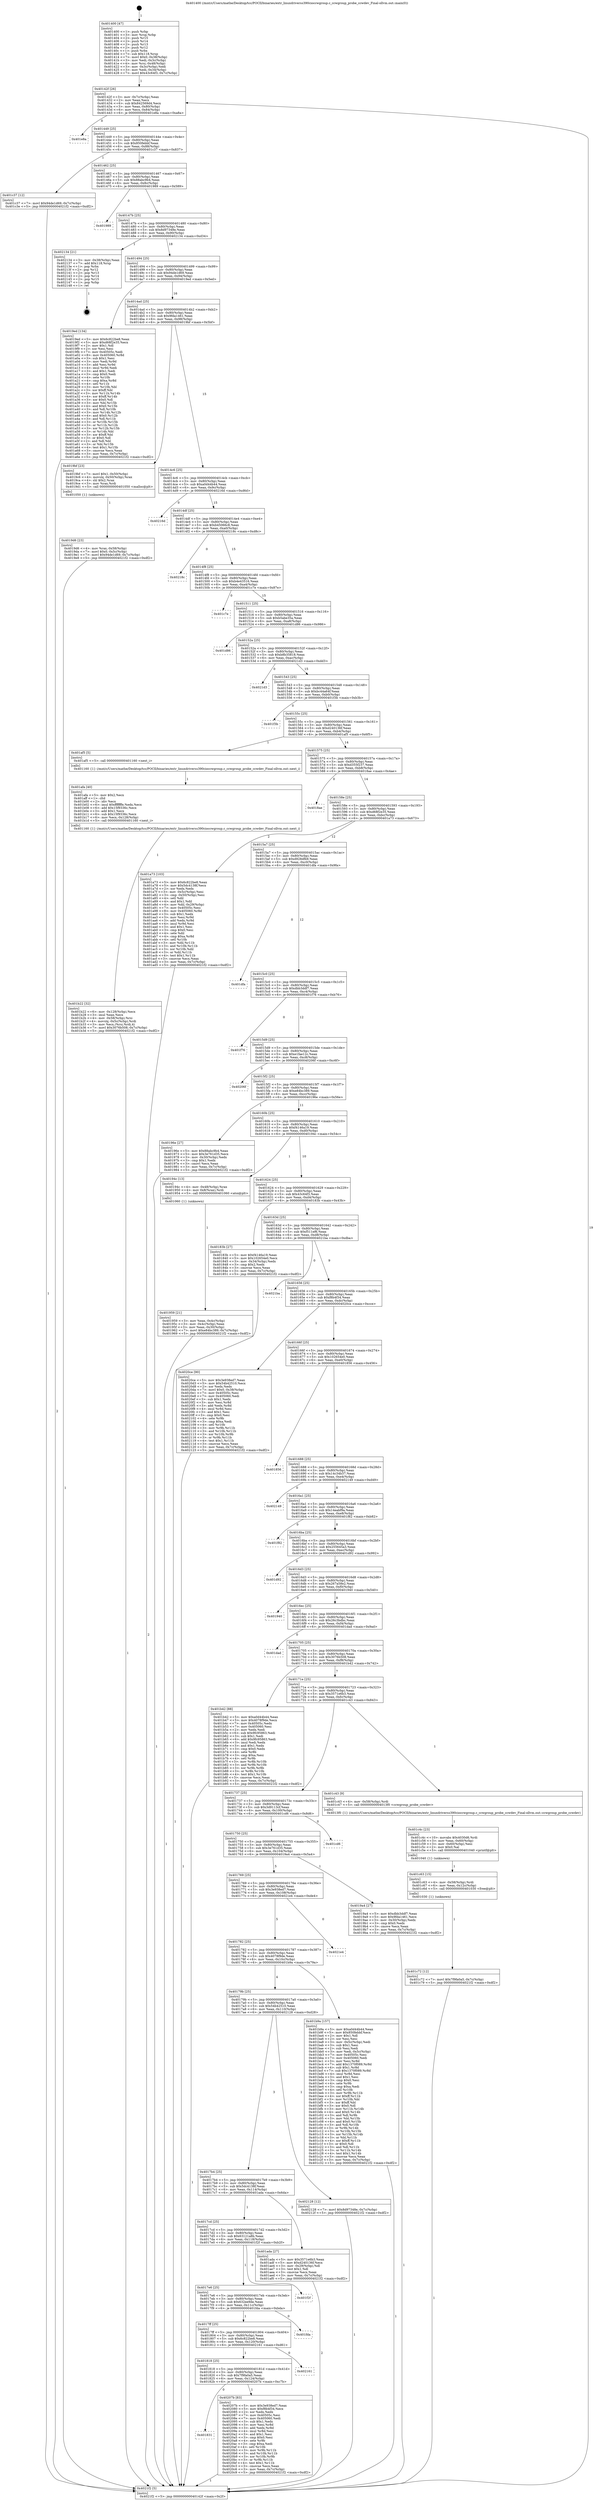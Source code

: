 digraph "0x401400" {
  label = "0x401400 (/mnt/c/Users/mathe/Desktop/tcc/POCII/binaries/extr_linuxdriverss390cioccwgroup.c_ccwgroup_probe_ccwdev_Final-ollvm.out::main(0))"
  labelloc = "t"
  node[shape=record]

  Entry [label="",width=0.3,height=0.3,shape=circle,fillcolor=black,style=filled]
  "0x40142f" [label="{
     0x40142f [26]\l
     | [instrs]\l
     &nbsp;&nbsp;0x40142f \<+3\>: mov -0x7c(%rbp),%eax\l
     &nbsp;&nbsp;0x401432 \<+2\>: mov %eax,%ecx\l
     &nbsp;&nbsp;0x401434 \<+6\>: sub $0x842569d4,%ecx\l
     &nbsp;&nbsp;0x40143a \<+3\>: mov %eax,-0x80(%rbp)\l
     &nbsp;&nbsp;0x40143d \<+6\>: mov %ecx,-0x84(%rbp)\l
     &nbsp;&nbsp;0x401443 \<+6\>: je 0000000000401e8a \<main+0xa8a\>\l
  }"]
  "0x401e8a" [label="{
     0x401e8a\l
  }", style=dashed]
  "0x401449" [label="{
     0x401449 [25]\l
     | [instrs]\l
     &nbsp;&nbsp;0x401449 \<+5\>: jmp 000000000040144e \<main+0x4e\>\l
     &nbsp;&nbsp;0x40144e \<+3\>: mov -0x80(%rbp),%eax\l
     &nbsp;&nbsp;0x401451 \<+5\>: sub $0x850febbf,%eax\l
     &nbsp;&nbsp;0x401456 \<+6\>: mov %eax,-0x88(%rbp)\l
     &nbsp;&nbsp;0x40145c \<+6\>: je 0000000000401c37 \<main+0x837\>\l
  }"]
  Exit [label="",width=0.3,height=0.3,shape=circle,fillcolor=black,style=filled,peripheries=2]
  "0x401c37" [label="{
     0x401c37 [12]\l
     | [instrs]\l
     &nbsp;&nbsp;0x401c37 \<+7\>: movl $0x94de1d69,-0x7c(%rbp)\l
     &nbsp;&nbsp;0x401c3e \<+5\>: jmp 00000000004021f2 \<main+0xdf2\>\l
  }"]
  "0x401462" [label="{
     0x401462 [25]\l
     | [instrs]\l
     &nbsp;&nbsp;0x401462 \<+5\>: jmp 0000000000401467 \<main+0x67\>\l
     &nbsp;&nbsp;0x401467 \<+3\>: mov -0x80(%rbp),%eax\l
     &nbsp;&nbsp;0x40146a \<+5\>: sub $0x88abc9b4,%eax\l
     &nbsp;&nbsp;0x40146f \<+6\>: mov %eax,-0x8c(%rbp)\l
     &nbsp;&nbsp;0x401475 \<+6\>: je 0000000000401989 \<main+0x589\>\l
  }"]
  "0x401831" [label="{
     0x401831\l
  }", style=dashed]
  "0x401989" [label="{
     0x401989\l
  }", style=dashed]
  "0x40147b" [label="{
     0x40147b [25]\l
     | [instrs]\l
     &nbsp;&nbsp;0x40147b \<+5\>: jmp 0000000000401480 \<main+0x80\>\l
     &nbsp;&nbsp;0x401480 \<+3\>: mov -0x80(%rbp),%eax\l
     &nbsp;&nbsp;0x401483 \<+5\>: sub $0x8d97348e,%eax\l
     &nbsp;&nbsp;0x401488 \<+6\>: mov %eax,-0x90(%rbp)\l
     &nbsp;&nbsp;0x40148e \<+6\>: je 0000000000402134 \<main+0xd34\>\l
  }"]
  "0x40207b" [label="{
     0x40207b [83]\l
     | [instrs]\l
     &nbsp;&nbsp;0x40207b \<+5\>: mov $0x3e938ed7,%eax\l
     &nbsp;&nbsp;0x402080 \<+5\>: mov $0xf8b4f34,%ecx\l
     &nbsp;&nbsp;0x402085 \<+2\>: xor %edx,%edx\l
     &nbsp;&nbsp;0x402087 \<+7\>: mov 0x40505c,%esi\l
     &nbsp;&nbsp;0x40208e \<+7\>: mov 0x405060,%edi\l
     &nbsp;&nbsp;0x402095 \<+3\>: sub $0x1,%edx\l
     &nbsp;&nbsp;0x402098 \<+3\>: mov %esi,%r8d\l
     &nbsp;&nbsp;0x40209b \<+3\>: add %edx,%r8d\l
     &nbsp;&nbsp;0x40209e \<+4\>: imul %r8d,%esi\l
     &nbsp;&nbsp;0x4020a2 \<+3\>: and $0x1,%esi\l
     &nbsp;&nbsp;0x4020a5 \<+3\>: cmp $0x0,%esi\l
     &nbsp;&nbsp;0x4020a8 \<+4\>: sete %r9b\l
     &nbsp;&nbsp;0x4020ac \<+3\>: cmp $0xa,%edi\l
     &nbsp;&nbsp;0x4020af \<+4\>: setl %r10b\l
     &nbsp;&nbsp;0x4020b3 \<+3\>: mov %r9b,%r11b\l
     &nbsp;&nbsp;0x4020b6 \<+3\>: and %r10b,%r11b\l
     &nbsp;&nbsp;0x4020b9 \<+3\>: xor %r10b,%r9b\l
     &nbsp;&nbsp;0x4020bc \<+3\>: or %r9b,%r11b\l
     &nbsp;&nbsp;0x4020bf \<+4\>: test $0x1,%r11b\l
     &nbsp;&nbsp;0x4020c3 \<+3\>: cmovne %ecx,%eax\l
     &nbsp;&nbsp;0x4020c6 \<+3\>: mov %eax,-0x7c(%rbp)\l
     &nbsp;&nbsp;0x4020c9 \<+5\>: jmp 00000000004021f2 \<main+0xdf2\>\l
  }"]
  "0x402134" [label="{
     0x402134 [21]\l
     | [instrs]\l
     &nbsp;&nbsp;0x402134 \<+3\>: mov -0x38(%rbp),%eax\l
     &nbsp;&nbsp;0x402137 \<+7\>: add $0x118,%rsp\l
     &nbsp;&nbsp;0x40213e \<+1\>: pop %rbx\l
     &nbsp;&nbsp;0x40213f \<+2\>: pop %r12\l
     &nbsp;&nbsp;0x402141 \<+2\>: pop %r13\l
     &nbsp;&nbsp;0x402143 \<+2\>: pop %r14\l
     &nbsp;&nbsp;0x402145 \<+2\>: pop %r15\l
     &nbsp;&nbsp;0x402147 \<+1\>: pop %rbp\l
     &nbsp;&nbsp;0x402148 \<+1\>: ret\l
  }"]
  "0x401494" [label="{
     0x401494 [25]\l
     | [instrs]\l
     &nbsp;&nbsp;0x401494 \<+5\>: jmp 0000000000401499 \<main+0x99\>\l
     &nbsp;&nbsp;0x401499 \<+3\>: mov -0x80(%rbp),%eax\l
     &nbsp;&nbsp;0x40149c \<+5\>: sub $0x94de1d69,%eax\l
     &nbsp;&nbsp;0x4014a1 \<+6\>: mov %eax,-0x94(%rbp)\l
     &nbsp;&nbsp;0x4014a7 \<+6\>: je 00000000004019ed \<main+0x5ed\>\l
  }"]
  "0x401818" [label="{
     0x401818 [25]\l
     | [instrs]\l
     &nbsp;&nbsp;0x401818 \<+5\>: jmp 000000000040181d \<main+0x41d\>\l
     &nbsp;&nbsp;0x40181d \<+3\>: mov -0x80(%rbp),%eax\l
     &nbsp;&nbsp;0x401820 \<+5\>: sub $0x7f9fa0a5,%eax\l
     &nbsp;&nbsp;0x401825 \<+6\>: mov %eax,-0x124(%rbp)\l
     &nbsp;&nbsp;0x40182b \<+6\>: je 000000000040207b \<main+0xc7b\>\l
  }"]
  "0x4019ed" [label="{
     0x4019ed [134]\l
     | [instrs]\l
     &nbsp;&nbsp;0x4019ed \<+5\>: mov $0x6c822be8,%eax\l
     &nbsp;&nbsp;0x4019f2 \<+5\>: mov $0xd68f2e35,%ecx\l
     &nbsp;&nbsp;0x4019f7 \<+2\>: mov $0x1,%dl\l
     &nbsp;&nbsp;0x4019f9 \<+2\>: xor %esi,%esi\l
     &nbsp;&nbsp;0x4019fb \<+7\>: mov 0x40505c,%edi\l
     &nbsp;&nbsp;0x401a02 \<+8\>: mov 0x405060,%r8d\l
     &nbsp;&nbsp;0x401a0a \<+3\>: sub $0x1,%esi\l
     &nbsp;&nbsp;0x401a0d \<+3\>: mov %edi,%r9d\l
     &nbsp;&nbsp;0x401a10 \<+3\>: add %esi,%r9d\l
     &nbsp;&nbsp;0x401a13 \<+4\>: imul %r9d,%edi\l
     &nbsp;&nbsp;0x401a17 \<+3\>: and $0x1,%edi\l
     &nbsp;&nbsp;0x401a1a \<+3\>: cmp $0x0,%edi\l
     &nbsp;&nbsp;0x401a1d \<+4\>: sete %r10b\l
     &nbsp;&nbsp;0x401a21 \<+4\>: cmp $0xa,%r8d\l
     &nbsp;&nbsp;0x401a25 \<+4\>: setl %r11b\l
     &nbsp;&nbsp;0x401a29 \<+3\>: mov %r10b,%bl\l
     &nbsp;&nbsp;0x401a2c \<+3\>: xor $0xff,%bl\l
     &nbsp;&nbsp;0x401a2f \<+3\>: mov %r11b,%r14b\l
     &nbsp;&nbsp;0x401a32 \<+4\>: xor $0xff,%r14b\l
     &nbsp;&nbsp;0x401a36 \<+3\>: xor $0x0,%dl\l
     &nbsp;&nbsp;0x401a39 \<+3\>: mov %bl,%r15b\l
     &nbsp;&nbsp;0x401a3c \<+4\>: and $0x0,%r15b\l
     &nbsp;&nbsp;0x401a40 \<+3\>: and %dl,%r10b\l
     &nbsp;&nbsp;0x401a43 \<+3\>: mov %r14b,%r12b\l
     &nbsp;&nbsp;0x401a46 \<+4\>: and $0x0,%r12b\l
     &nbsp;&nbsp;0x401a4a \<+3\>: and %dl,%r11b\l
     &nbsp;&nbsp;0x401a4d \<+3\>: or %r10b,%r15b\l
     &nbsp;&nbsp;0x401a50 \<+3\>: or %r11b,%r12b\l
     &nbsp;&nbsp;0x401a53 \<+3\>: xor %r12b,%r15b\l
     &nbsp;&nbsp;0x401a56 \<+3\>: or %r14b,%bl\l
     &nbsp;&nbsp;0x401a59 \<+3\>: xor $0xff,%bl\l
     &nbsp;&nbsp;0x401a5c \<+3\>: or $0x0,%dl\l
     &nbsp;&nbsp;0x401a5f \<+2\>: and %dl,%bl\l
     &nbsp;&nbsp;0x401a61 \<+3\>: or %bl,%r15b\l
     &nbsp;&nbsp;0x401a64 \<+4\>: test $0x1,%r15b\l
     &nbsp;&nbsp;0x401a68 \<+3\>: cmovne %ecx,%eax\l
     &nbsp;&nbsp;0x401a6b \<+3\>: mov %eax,-0x7c(%rbp)\l
     &nbsp;&nbsp;0x401a6e \<+5\>: jmp 00000000004021f2 \<main+0xdf2\>\l
  }"]
  "0x4014ad" [label="{
     0x4014ad [25]\l
     | [instrs]\l
     &nbsp;&nbsp;0x4014ad \<+5\>: jmp 00000000004014b2 \<main+0xb2\>\l
     &nbsp;&nbsp;0x4014b2 \<+3\>: mov -0x80(%rbp),%eax\l
     &nbsp;&nbsp;0x4014b5 \<+5\>: sub $0x9fda1461,%eax\l
     &nbsp;&nbsp;0x4014ba \<+6\>: mov %eax,-0x98(%rbp)\l
     &nbsp;&nbsp;0x4014c0 \<+6\>: je 00000000004019bf \<main+0x5bf\>\l
  }"]
  "0x402161" [label="{
     0x402161\l
  }", style=dashed]
  "0x4019bf" [label="{
     0x4019bf [23]\l
     | [instrs]\l
     &nbsp;&nbsp;0x4019bf \<+7\>: movl $0x1,-0x50(%rbp)\l
     &nbsp;&nbsp;0x4019c6 \<+4\>: movslq -0x50(%rbp),%rax\l
     &nbsp;&nbsp;0x4019ca \<+4\>: shl $0x2,%rax\l
     &nbsp;&nbsp;0x4019ce \<+3\>: mov %rax,%rdi\l
     &nbsp;&nbsp;0x4019d1 \<+5\>: call 0000000000401050 \<malloc@plt\>\l
     | [calls]\l
     &nbsp;&nbsp;0x401050 \{1\} (unknown)\l
  }"]
  "0x4014c6" [label="{
     0x4014c6 [25]\l
     | [instrs]\l
     &nbsp;&nbsp;0x4014c6 \<+5\>: jmp 00000000004014cb \<main+0xcb\>\l
     &nbsp;&nbsp;0x4014cb \<+3\>: mov -0x80(%rbp),%eax\l
     &nbsp;&nbsp;0x4014ce \<+5\>: sub $0xa0d44b44,%eax\l
     &nbsp;&nbsp;0x4014d3 \<+6\>: mov %eax,-0x9c(%rbp)\l
     &nbsp;&nbsp;0x4014d9 \<+6\>: je 000000000040216d \<main+0xd6d\>\l
  }"]
  "0x4017ff" [label="{
     0x4017ff [25]\l
     | [instrs]\l
     &nbsp;&nbsp;0x4017ff \<+5\>: jmp 0000000000401804 \<main+0x404\>\l
     &nbsp;&nbsp;0x401804 \<+3\>: mov -0x80(%rbp),%eax\l
     &nbsp;&nbsp;0x401807 \<+5\>: sub $0x6c822be8,%eax\l
     &nbsp;&nbsp;0x40180c \<+6\>: mov %eax,-0x120(%rbp)\l
     &nbsp;&nbsp;0x401812 \<+6\>: je 0000000000402161 \<main+0xd61\>\l
  }"]
  "0x40216d" [label="{
     0x40216d\l
  }", style=dashed]
  "0x4014df" [label="{
     0x4014df [25]\l
     | [instrs]\l
     &nbsp;&nbsp;0x4014df \<+5\>: jmp 00000000004014e4 \<main+0xe4\>\l
     &nbsp;&nbsp;0x4014e4 \<+3\>: mov -0x80(%rbp),%eax\l
     &nbsp;&nbsp;0x4014e7 \<+5\>: sub $0xb45066c8,%eax\l
     &nbsp;&nbsp;0x4014ec \<+6\>: mov %eax,-0xa0(%rbp)\l
     &nbsp;&nbsp;0x4014f2 \<+6\>: je 000000000040218c \<main+0xd8c\>\l
  }"]
  "0x401fda" [label="{
     0x401fda\l
  }", style=dashed]
  "0x40218c" [label="{
     0x40218c\l
  }", style=dashed]
  "0x4014f8" [label="{
     0x4014f8 [25]\l
     | [instrs]\l
     &nbsp;&nbsp;0x4014f8 \<+5\>: jmp 00000000004014fd \<main+0xfd\>\l
     &nbsp;&nbsp;0x4014fd \<+3\>: mov -0x80(%rbp),%eax\l
     &nbsp;&nbsp;0x401500 \<+5\>: sub $0xb4e43516,%eax\l
     &nbsp;&nbsp;0x401505 \<+6\>: mov %eax,-0xa4(%rbp)\l
     &nbsp;&nbsp;0x40150b \<+6\>: je 0000000000401c7e \<main+0x87e\>\l
  }"]
  "0x4017e6" [label="{
     0x4017e6 [25]\l
     | [instrs]\l
     &nbsp;&nbsp;0x4017e6 \<+5\>: jmp 00000000004017eb \<main+0x3eb\>\l
     &nbsp;&nbsp;0x4017eb \<+3\>: mov -0x80(%rbp),%eax\l
     &nbsp;&nbsp;0x4017ee \<+5\>: sub $0x632ee9de,%eax\l
     &nbsp;&nbsp;0x4017f3 \<+6\>: mov %eax,-0x11c(%rbp)\l
     &nbsp;&nbsp;0x4017f9 \<+6\>: je 0000000000401fda \<main+0xbda\>\l
  }"]
  "0x401c7e" [label="{
     0x401c7e\l
  }", style=dashed]
  "0x401511" [label="{
     0x401511 [25]\l
     | [instrs]\l
     &nbsp;&nbsp;0x401511 \<+5\>: jmp 0000000000401516 \<main+0x116\>\l
     &nbsp;&nbsp;0x401516 \<+3\>: mov -0x80(%rbp),%eax\l
     &nbsp;&nbsp;0x401519 \<+5\>: sub $0xb5abe35a,%eax\l
     &nbsp;&nbsp;0x40151e \<+6\>: mov %eax,-0xa8(%rbp)\l
     &nbsp;&nbsp;0x401524 \<+6\>: je 0000000000401d86 \<main+0x986\>\l
  }"]
  "0x401f2f" [label="{
     0x401f2f\l
  }", style=dashed]
  "0x401d86" [label="{
     0x401d86\l
  }", style=dashed]
  "0x40152a" [label="{
     0x40152a [25]\l
     | [instrs]\l
     &nbsp;&nbsp;0x40152a \<+5\>: jmp 000000000040152f \<main+0x12f\>\l
     &nbsp;&nbsp;0x40152f \<+3\>: mov -0x80(%rbp),%eax\l
     &nbsp;&nbsp;0x401532 \<+5\>: sub $0xb8b35818,%eax\l
     &nbsp;&nbsp;0x401537 \<+6\>: mov %eax,-0xac(%rbp)\l
     &nbsp;&nbsp;0x40153d \<+6\>: je 00000000004021d3 \<main+0xdd3\>\l
  }"]
  "0x401c72" [label="{
     0x401c72 [12]\l
     | [instrs]\l
     &nbsp;&nbsp;0x401c72 \<+7\>: movl $0x7f9fa0a5,-0x7c(%rbp)\l
     &nbsp;&nbsp;0x401c79 \<+5\>: jmp 00000000004021f2 \<main+0xdf2\>\l
  }"]
  "0x4021d3" [label="{
     0x4021d3\l
  }", style=dashed]
  "0x401543" [label="{
     0x401543 [25]\l
     | [instrs]\l
     &nbsp;&nbsp;0x401543 \<+5\>: jmp 0000000000401548 \<main+0x148\>\l
     &nbsp;&nbsp;0x401548 \<+3\>: mov -0x80(%rbp),%eax\l
     &nbsp;&nbsp;0x40154b \<+5\>: sub $0xbc44a64f,%eax\l
     &nbsp;&nbsp;0x401550 \<+6\>: mov %eax,-0xb0(%rbp)\l
     &nbsp;&nbsp;0x401556 \<+6\>: je 0000000000401f3b \<main+0xb3b\>\l
  }"]
  "0x401c63" [label="{
     0x401c63 [15]\l
     | [instrs]\l
     &nbsp;&nbsp;0x401c63 \<+4\>: mov -0x58(%rbp),%rdi\l
     &nbsp;&nbsp;0x401c67 \<+6\>: mov %eax,-0x12c(%rbp)\l
     &nbsp;&nbsp;0x401c6d \<+5\>: call 0000000000401030 \<free@plt\>\l
     | [calls]\l
     &nbsp;&nbsp;0x401030 \{1\} (unknown)\l
  }"]
  "0x401f3b" [label="{
     0x401f3b\l
  }", style=dashed]
  "0x40155c" [label="{
     0x40155c [25]\l
     | [instrs]\l
     &nbsp;&nbsp;0x40155c \<+5\>: jmp 0000000000401561 \<main+0x161\>\l
     &nbsp;&nbsp;0x401561 \<+3\>: mov -0x80(%rbp),%eax\l
     &nbsp;&nbsp;0x401564 \<+5\>: sub $0xd240136f,%eax\l
     &nbsp;&nbsp;0x401569 \<+6\>: mov %eax,-0xb4(%rbp)\l
     &nbsp;&nbsp;0x40156f \<+6\>: je 0000000000401af5 \<main+0x6f5\>\l
  }"]
  "0x401c4c" [label="{
     0x401c4c [23]\l
     | [instrs]\l
     &nbsp;&nbsp;0x401c4c \<+10\>: movabs $0x4030d6,%rdi\l
     &nbsp;&nbsp;0x401c56 \<+3\>: mov %eax,-0x60(%rbp)\l
     &nbsp;&nbsp;0x401c59 \<+3\>: mov -0x60(%rbp),%esi\l
     &nbsp;&nbsp;0x401c5c \<+2\>: mov $0x0,%al\l
     &nbsp;&nbsp;0x401c5e \<+5\>: call 0000000000401040 \<printf@plt\>\l
     | [calls]\l
     &nbsp;&nbsp;0x401040 \{1\} (unknown)\l
  }"]
  "0x401af5" [label="{
     0x401af5 [5]\l
     | [instrs]\l
     &nbsp;&nbsp;0x401af5 \<+5\>: call 0000000000401160 \<next_i\>\l
     | [calls]\l
     &nbsp;&nbsp;0x401160 \{1\} (/mnt/c/Users/mathe/Desktop/tcc/POCII/binaries/extr_linuxdriverss390cioccwgroup.c_ccwgroup_probe_ccwdev_Final-ollvm.out::next_i)\l
  }"]
  "0x401575" [label="{
     0x401575 [25]\l
     | [instrs]\l
     &nbsp;&nbsp;0x401575 \<+5\>: jmp 000000000040157a \<main+0x17a\>\l
     &nbsp;&nbsp;0x40157a \<+3\>: mov -0x80(%rbp),%eax\l
     &nbsp;&nbsp;0x40157d \<+5\>: sub $0xd355f237,%eax\l
     &nbsp;&nbsp;0x401582 \<+6\>: mov %eax,-0xb8(%rbp)\l
     &nbsp;&nbsp;0x401588 \<+6\>: je 00000000004018ae \<main+0x4ae\>\l
  }"]
  "0x401b22" [label="{
     0x401b22 [32]\l
     | [instrs]\l
     &nbsp;&nbsp;0x401b22 \<+6\>: mov -0x128(%rbp),%ecx\l
     &nbsp;&nbsp;0x401b28 \<+3\>: imul %eax,%ecx\l
     &nbsp;&nbsp;0x401b2b \<+4\>: mov -0x58(%rbp),%rsi\l
     &nbsp;&nbsp;0x401b2f \<+4\>: movslq -0x5c(%rbp),%rdi\l
     &nbsp;&nbsp;0x401b33 \<+3\>: mov %ecx,(%rsi,%rdi,4)\l
     &nbsp;&nbsp;0x401b36 \<+7\>: movl $0x3076b508,-0x7c(%rbp)\l
     &nbsp;&nbsp;0x401b3d \<+5\>: jmp 00000000004021f2 \<main+0xdf2\>\l
  }"]
  "0x4018ae" [label="{
     0x4018ae\l
  }", style=dashed]
  "0x40158e" [label="{
     0x40158e [25]\l
     | [instrs]\l
     &nbsp;&nbsp;0x40158e \<+5\>: jmp 0000000000401593 \<main+0x193\>\l
     &nbsp;&nbsp;0x401593 \<+3\>: mov -0x80(%rbp),%eax\l
     &nbsp;&nbsp;0x401596 \<+5\>: sub $0xd68f2e35,%eax\l
     &nbsp;&nbsp;0x40159b \<+6\>: mov %eax,-0xbc(%rbp)\l
     &nbsp;&nbsp;0x4015a1 \<+6\>: je 0000000000401a73 \<main+0x673\>\l
  }"]
  "0x401afa" [label="{
     0x401afa [40]\l
     | [instrs]\l
     &nbsp;&nbsp;0x401afa \<+5\>: mov $0x2,%ecx\l
     &nbsp;&nbsp;0x401aff \<+1\>: cltd\l
     &nbsp;&nbsp;0x401b00 \<+2\>: idiv %ecx\l
     &nbsp;&nbsp;0x401b02 \<+6\>: imul $0xfffffffe,%edx,%ecx\l
     &nbsp;&nbsp;0x401b08 \<+6\>: add $0x15f9336c,%ecx\l
     &nbsp;&nbsp;0x401b0e \<+3\>: add $0x1,%ecx\l
     &nbsp;&nbsp;0x401b11 \<+6\>: sub $0x15f9336c,%ecx\l
     &nbsp;&nbsp;0x401b17 \<+6\>: mov %ecx,-0x128(%rbp)\l
     &nbsp;&nbsp;0x401b1d \<+5\>: call 0000000000401160 \<next_i\>\l
     | [calls]\l
     &nbsp;&nbsp;0x401160 \{1\} (/mnt/c/Users/mathe/Desktop/tcc/POCII/binaries/extr_linuxdriverss390cioccwgroup.c_ccwgroup_probe_ccwdev_Final-ollvm.out::next_i)\l
  }"]
  "0x401a73" [label="{
     0x401a73 [103]\l
     | [instrs]\l
     &nbsp;&nbsp;0x401a73 \<+5\>: mov $0x6c822be8,%eax\l
     &nbsp;&nbsp;0x401a78 \<+5\>: mov $0x5dc4138f,%ecx\l
     &nbsp;&nbsp;0x401a7d \<+2\>: xor %edx,%edx\l
     &nbsp;&nbsp;0x401a7f \<+3\>: mov -0x5c(%rbp),%esi\l
     &nbsp;&nbsp;0x401a82 \<+3\>: cmp -0x50(%rbp),%esi\l
     &nbsp;&nbsp;0x401a85 \<+4\>: setl %dil\l
     &nbsp;&nbsp;0x401a89 \<+4\>: and $0x1,%dil\l
     &nbsp;&nbsp;0x401a8d \<+4\>: mov %dil,-0x29(%rbp)\l
     &nbsp;&nbsp;0x401a91 \<+7\>: mov 0x40505c,%esi\l
     &nbsp;&nbsp;0x401a98 \<+8\>: mov 0x405060,%r8d\l
     &nbsp;&nbsp;0x401aa0 \<+3\>: sub $0x1,%edx\l
     &nbsp;&nbsp;0x401aa3 \<+3\>: mov %esi,%r9d\l
     &nbsp;&nbsp;0x401aa6 \<+3\>: add %edx,%r9d\l
     &nbsp;&nbsp;0x401aa9 \<+4\>: imul %r9d,%esi\l
     &nbsp;&nbsp;0x401aad \<+3\>: and $0x1,%esi\l
     &nbsp;&nbsp;0x401ab0 \<+3\>: cmp $0x0,%esi\l
     &nbsp;&nbsp;0x401ab3 \<+4\>: sete %dil\l
     &nbsp;&nbsp;0x401ab7 \<+4\>: cmp $0xa,%r8d\l
     &nbsp;&nbsp;0x401abb \<+4\>: setl %r10b\l
     &nbsp;&nbsp;0x401abf \<+3\>: mov %dil,%r11b\l
     &nbsp;&nbsp;0x401ac2 \<+3\>: and %r10b,%r11b\l
     &nbsp;&nbsp;0x401ac5 \<+3\>: xor %r10b,%dil\l
     &nbsp;&nbsp;0x401ac8 \<+3\>: or %dil,%r11b\l
     &nbsp;&nbsp;0x401acb \<+4\>: test $0x1,%r11b\l
     &nbsp;&nbsp;0x401acf \<+3\>: cmovne %ecx,%eax\l
     &nbsp;&nbsp;0x401ad2 \<+3\>: mov %eax,-0x7c(%rbp)\l
     &nbsp;&nbsp;0x401ad5 \<+5\>: jmp 00000000004021f2 \<main+0xdf2\>\l
  }"]
  "0x4015a7" [label="{
     0x4015a7 [25]\l
     | [instrs]\l
     &nbsp;&nbsp;0x4015a7 \<+5\>: jmp 00000000004015ac \<main+0x1ac\>\l
     &nbsp;&nbsp;0x4015ac \<+3\>: mov -0x80(%rbp),%eax\l
     &nbsp;&nbsp;0x4015af \<+5\>: sub $0xd928dfb9,%eax\l
     &nbsp;&nbsp;0x4015b4 \<+6\>: mov %eax,-0xc0(%rbp)\l
     &nbsp;&nbsp;0x4015ba \<+6\>: je 0000000000401dfa \<main+0x9fa\>\l
  }"]
  "0x4017cd" [label="{
     0x4017cd [25]\l
     | [instrs]\l
     &nbsp;&nbsp;0x4017cd \<+5\>: jmp 00000000004017d2 \<main+0x3d2\>\l
     &nbsp;&nbsp;0x4017d2 \<+3\>: mov -0x80(%rbp),%eax\l
     &nbsp;&nbsp;0x4017d5 \<+5\>: sub $0x63121a8b,%eax\l
     &nbsp;&nbsp;0x4017da \<+6\>: mov %eax,-0x118(%rbp)\l
     &nbsp;&nbsp;0x4017e0 \<+6\>: je 0000000000401f2f \<main+0xb2f\>\l
  }"]
  "0x401dfa" [label="{
     0x401dfa\l
  }", style=dashed]
  "0x4015c0" [label="{
     0x4015c0 [25]\l
     | [instrs]\l
     &nbsp;&nbsp;0x4015c0 \<+5\>: jmp 00000000004015c5 \<main+0x1c5\>\l
     &nbsp;&nbsp;0x4015c5 \<+3\>: mov -0x80(%rbp),%eax\l
     &nbsp;&nbsp;0x4015c8 \<+5\>: sub $0xdbb3ddf7,%eax\l
     &nbsp;&nbsp;0x4015cd \<+6\>: mov %eax,-0xc4(%rbp)\l
     &nbsp;&nbsp;0x4015d3 \<+6\>: je 0000000000401f76 \<main+0xb76\>\l
  }"]
  "0x401ada" [label="{
     0x401ada [27]\l
     | [instrs]\l
     &nbsp;&nbsp;0x401ada \<+5\>: mov $0x3571e6b3,%eax\l
     &nbsp;&nbsp;0x401adf \<+5\>: mov $0xd240136f,%ecx\l
     &nbsp;&nbsp;0x401ae4 \<+3\>: mov -0x29(%rbp),%dl\l
     &nbsp;&nbsp;0x401ae7 \<+3\>: test $0x1,%dl\l
     &nbsp;&nbsp;0x401aea \<+3\>: cmovne %ecx,%eax\l
     &nbsp;&nbsp;0x401aed \<+3\>: mov %eax,-0x7c(%rbp)\l
     &nbsp;&nbsp;0x401af0 \<+5\>: jmp 00000000004021f2 \<main+0xdf2\>\l
  }"]
  "0x401f76" [label="{
     0x401f76\l
  }", style=dashed]
  "0x4015d9" [label="{
     0x4015d9 [25]\l
     | [instrs]\l
     &nbsp;&nbsp;0x4015d9 \<+5\>: jmp 00000000004015de \<main+0x1de\>\l
     &nbsp;&nbsp;0x4015de \<+3\>: mov -0x80(%rbp),%eax\l
     &nbsp;&nbsp;0x4015e1 \<+5\>: sub $0xe1fae12c,%eax\l
     &nbsp;&nbsp;0x4015e6 \<+6\>: mov %eax,-0xc8(%rbp)\l
     &nbsp;&nbsp;0x4015ec \<+6\>: je 000000000040206f \<main+0xc6f\>\l
  }"]
  "0x4017b4" [label="{
     0x4017b4 [25]\l
     | [instrs]\l
     &nbsp;&nbsp;0x4017b4 \<+5\>: jmp 00000000004017b9 \<main+0x3b9\>\l
     &nbsp;&nbsp;0x4017b9 \<+3\>: mov -0x80(%rbp),%eax\l
     &nbsp;&nbsp;0x4017bc \<+5\>: sub $0x5dc4138f,%eax\l
     &nbsp;&nbsp;0x4017c1 \<+6\>: mov %eax,-0x114(%rbp)\l
     &nbsp;&nbsp;0x4017c7 \<+6\>: je 0000000000401ada \<main+0x6da\>\l
  }"]
  "0x40206f" [label="{
     0x40206f\l
  }", style=dashed]
  "0x4015f2" [label="{
     0x4015f2 [25]\l
     | [instrs]\l
     &nbsp;&nbsp;0x4015f2 \<+5\>: jmp 00000000004015f7 \<main+0x1f7\>\l
     &nbsp;&nbsp;0x4015f7 \<+3\>: mov -0x80(%rbp),%eax\l
     &nbsp;&nbsp;0x4015fa \<+5\>: sub $0xe84bc389,%eax\l
     &nbsp;&nbsp;0x4015ff \<+6\>: mov %eax,-0xcc(%rbp)\l
     &nbsp;&nbsp;0x401605 \<+6\>: je 000000000040196e \<main+0x56e\>\l
  }"]
  "0x402128" [label="{
     0x402128 [12]\l
     | [instrs]\l
     &nbsp;&nbsp;0x402128 \<+7\>: movl $0x8d97348e,-0x7c(%rbp)\l
     &nbsp;&nbsp;0x40212f \<+5\>: jmp 00000000004021f2 \<main+0xdf2\>\l
  }"]
  "0x40196e" [label="{
     0x40196e [27]\l
     | [instrs]\l
     &nbsp;&nbsp;0x40196e \<+5\>: mov $0x88abc9b4,%eax\l
     &nbsp;&nbsp;0x401973 \<+5\>: mov $0x3e761d35,%ecx\l
     &nbsp;&nbsp;0x401978 \<+3\>: mov -0x30(%rbp),%edx\l
     &nbsp;&nbsp;0x40197b \<+3\>: cmp $0x1,%edx\l
     &nbsp;&nbsp;0x40197e \<+3\>: cmovl %ecx,%eax\l
     &nbsp;&nbsp;0x401981 \<+3\>: mov %eax,-0x7c(%rbp)\l
     &nbsp;&nbsp;0x401984 \<+5\>: jmp 00000000004021f2 \<main+0xdf2\>\l
  }"]
  "0x40160b" [label="{
     0x40160b [25]\l
     | [instrs]\l
     &nbsp;&nbsp;0x40160b \<+5\>: jmp 0000000000401610 \<main+0x210\>\l
     &nbsp;&nbsp;0x401610 \<+3\>: mov -0x80(%rbp),%eax\l
     &nbsp;&nbsp;0x401613 \<+5\>: sub $0xf4146a19,%eax\l
     &nbsp;&nbsp;0x401618 \<+6\>: mov %eax,-0xd0(%rbp)\l
     &nbsp;&nbsp;0x40161e \<+6\>: je 000000000040194c \<main+0x54c\>\l
  }"]
  "0x40179b" [label="{
     0x40179b [25]\l
     | [instrs]\l
     &nbsp;&nbsp;0x40179b \<+5\>: jmp 00000000004017a0 \<main+0x3a0\>\l
     &nbsp;&nbsp;0x4017a0 \<+3\>: mov -0x80(%rbp),%eax\l
     &nbsp;&nbsp;0x4017a3 \<+5\>: sub $0x54b42510,%eax\l
     &nbsp;&nbsp;0x4017a8 \<+6\>: mov %eax,-0x110(%rbp)\l
     &nbsp;&nbsp;0x4017ae \<+6\>: je 0000000000402128 \<main+0xd28\>\l
  }"]
  "0x40194c" [label="{
     0x40194c [13]\l
     | [instrs]\l
     &nbsp;&nbsp;0x40194c \<+4\>: mov -0x48(%rbp),%rax\l
     &nbsp;&nbsp;0x401950 \<+4\>: mov 0x8(%rax),%rdi\l
     &nbsp;&nbsp;0x401954 \<+5\>: call 0000000000401060 \<atoi@plt\>\l
     | [calls]\l
     &nbsp;&nbsp;0x401060 \{1\} (unknown)\l
  }"]
  "0x401624" [label="{
     0x401624 [25]\l
     | [instrs]\l
     &nbsp;&nbsp;0x401624 \<+5\>: jmp 0000000000401629 \<main+0x229\>\l
     &nbsp;&nbsp;0x401629 \<+3\>: mov -0x80(%rbp),%eax\l
     &nbsp;&nbsp;0x40162c \<+5\>: sub $0x43c64f3,%eax\l
     &nbsp;&nbsp;0x401631 \<+6\>: mov %eax,-0xd4(%rbp)\l
     &nbsp;&nbsp;0x401637 \<+6\>: je 000000000040183b \<main+0x43b\>\l
  }"]
  "0x401b9a" [label="{
     0x401b9a [157]\l
     | [instrs]\l
     &nbsp;&nbsp;0x401b9a \<+5\>: mov $0xa0d44b44,%eax\l
     &nbsp;&nbsp;0x401b9f \<+5\>: mov $0x850febbf,%ecx\l
     &nbsp;&nbsp;0x401ba4 \<+2\>: mov $0x1,%dl\l
     &nbsp;&nbsp;0x401ba6 \<+2\>: xor %esi,%esi\l
     &nbsp;&nbsp;0x401ba8 \<+3\>: mov -0x5c(%rbp),%edi\l
     &nbsp;&nbsp;0x401bab \<+3\>: sub $0x1,%esi\l
     &nbsp;&nbsp;0x401bae \<+2\>: sub %esi,%edi\l
     &nbsp;&nbsp;0x401bb0 \<+3\>: mov %edi,-0x5c(%rbp)\l
     &nbsp;&nbsp;0x401bb3 \<+7\>: mov 0x40505c,%esi\l
     &nbsp;&nbsp;0x401bba \<+7\>: mov 0x405060,%edi\l
     &nbsp;&nbsp;0x401bc1 \<+3\>: mov %esi,%r8d\l
     &nbsp;&nbsp;0x401bc4 \<+7\>: add $0x1370f089,%r8d\l
     &nbsp;&nbsp;0x401bcb \<+4\>: sub $0x1,%r8d\l
     &nbsp;&nbsp;0x401bcf \<+7\>: sub $0x1370f089,%r8d\l
     &nbsp;&nbsp;0x401bd6 \<+4\>: imul %r8d,%esi\l
     &nbsp;&nbsp;0x401bda \<+3\>: and $0x1,%esi\l
     &nbsp;&nbsp;0x401bdd \<+3\>: cmp $0x0,%esi\l
     &nbsp;&nbsp;0x401be0 \<+4\>: sete %r9b\l
     &nbsp;&nbsp;0x401be4 \<+3\>: cmp $0xa,%edi\l
     &nbsp;&nbsp;0x401be7 \<+4\>: setl %r10b\l
     &nbsp;&nbsp;0x401beb \<+3\>: mov %r9b,%r11b\l
     &nbsp;&nbsp;0x401bee \<+4\>: xor $0xff,%r11b\l
     &nbsp;&nbsp;0x401bf2 \<+3\>: mov %r10b,%bl\l
     &nbsp;&nbsp;0x401bf5 \<+3\>: xor $0xff,%bl\l
     &nbsp;&nbsp;0x401bf8 \<+3\>: xor $0x0,%dl\l
     &nbsp;&nbsp;0x401bfb \<+3\>: mov %r11b,%r14b\l
     &nbsp;&nbsp;0x401bfe \<+4\>: and $0x0,%r14b\l
     &nbsp;&nbsp;0x401c02 \<+3\>: and %dl,%r9b\l
     &nbsp;&nbsp;0x401c05 \<+3\>: mov %bl,%r15b\l
     &nbsp;&nbsp;0x401c08 \<+4\>: and $0x0,%r15b\l
     &nbsp;&nbsp;0x401c0c \<+3\>: and %dl,%r10b\l
     &nbsp;&nbsp;0x401c0f \<+3\>: or %r9b,%r14b\l
     &nbsp;&nbsp;0x401c12 \<+3\>: or %r10b,%r15b\l
     &nbsp;&nbsp;0x401c15 \<+3\>: xor %r15b,%r14b\l
     &nbsp;&nbsp;0x401c18 \<+3\>: or %bl,%r11b\l
     &nbsp;&nbsp;0x401c1b \<+4\>: xor $0xff,%r11b\l
     &nbsp;&nbsp;0x401c1f \<+3\>: or $0x0,%dl\l
     &nbsp;&nbsp;0x401c22 \<+3\>: and %dl,%r11b\l
     &nbsp;&nbsp;0x401c25 \<+3\>: or %r11b,%r14b\l
     &nbsp;&nbsp;0x401c28 \<+4\>: test $0x1,%r14b\l
     &nbsp;&nbsp;0x401c2c \<+3\>: cmovne %ecx,%eax\l
     &nbsp;&nbsp;0x401c2f \<+3\>: mov %eax,-0x7c(%rbp)\l
     &nbsp;&nbsp;0x401c32 \<+5\>: jmp 00000000004021f2 \<main+0xdf2\>\l
  }"]
  "0x40183b" [label="{
     0x40183b [27]\l
     | [instrs]\l
     &nbsp;&nbsp;0x40183b \<+5\>: mov $0xf4146a19,%eax\l
     &nbsp;&nbsp;0x401840 \<+5\>: mov $0x102654e0,%ecx\l
     &nbsp;&nbsp;0x401845 \<+3\>: mov -0x34(%rbp),%edx\l
     &nbsp;&nbsp;0x401848 \<+3\>: cmp $0x2,%edx\l
     &nbsp;&nbsp;0x40184b \<+3\>: cmovne %ecx,%eax\l
     &nbsp;&nbsp;0x40184e \<+3\>: mov %eax,-0x7c(%rbp)\l
     &nbsp;&nbsp;0x401851 \<+5\>: jmp 00000000004021f2 \<main+0xdf2\>\l
  }"]
  "0x40163d" [label="{
     0x40163d [25]\l
     | [instrs]\l
     &nbsp;&nbsp;0x40163d \<+5\>: jmp 0000000000401642 \<main+0x242\>\l
     &nbsp;&nbsp;0x401642 \<+3\>: mov -0x80(%rbp),%eax\l
     &nbsp;&nbsp;0x401645 \<+5\>: sub $0xf511ef6,%eax\l
     &nbsp;&nbsp;0x40164a \<+6\>: mov %eax,-0xd8(%rbp)\l
     &nbsp;&nbsp;0x401650 \<+6\>: je 00000000004021ba \<main+0xdba\>\l
  }"]
  "0x4021f2" [label="{
     0x4021f2 [5]\l
     | [instrs]\l
     &nbsp;&nbsp;0x4021f2 \<+5\>: jmp 000000000040142f \<main+0x2f\>\l
  }"]
  "0x401400" [label="{
     0x401400 [47]\l
     | [instrs]\l
     &nbsp;&nbsp;0x401400 \<+1\>: push %rbp\l
     &nbsp;&nbsp;0x401401 \<+3\>: mov %rsp,%rbp\l
     &nbsp;&nbsp;0x401404 \<+2\>: push %r15\l
     &nbsp;&nbsp;0x401406 \<+2\>: push %r14\l
     &nbsp;&nbsp;0x401408 \<+2\>: push %r13\l
     &nbsp;&nbsp;0x40140a \<+2\>: push %r12\l
     &nbsp;&nbsp;0x40140c \<+1\>: push %rbx\l
     &nbsp;&nbsp;0x40140d \<+7\>: sub $0x118,%rsp\l
     &nbsp;&nbsp;0x401414 \<+7\>: movl $0x0,-0x38(%rbp)\l
     &nbsp;&nbsp;0x40141b \<+3\>: mov %edi,-0x3c(%rbp)\l
     &nbsp;&nbsp;0x40141e \<+4\>: mov %rsi,-0x48(%rbp)\l
     &nbsp;&nbsp;0x401422 \<+3\>: mov -0x3c(%rbp),%edi\l
     &nbsp;&nbsp;0x401425 \<+3\>: mov %edi,-0x34(%rbp)\l
     &nbsp;&nbsp;0x401428 \<+7\>: movl $0x43c64f3,-0x7c(%rbp)\l
  }"]
  "0x401959" [label="{
     0x401959 [21]\l
     | [instrs]\l
     &nbsp;&nbsp;0x401959 \<+3\>: mov %eax,-0x4c(%rbp)\l
     &nbsp;&nbsp;0x40195c \<+3\>: mov -0x4c(%rbp),%eax\l
     &nbsp;&nbsp;0x40195f \<+3\>: mov %eax,-0x30(%rbp)\l
     &nbsp;&nbsp;0x401962 \<+7\>: movl $0xe84bc389,-0x7c(%rbp)\l
     &nbsp;&nbsp;0x401969 \<+5\>: jmp 00000000004021f2 \<main+0xdf2\>\l
  }"]
  "0x401782" [label="{
     0x401782 [25]\l
     | [instrs]\l
     &nbsp;&nbsp;0x401782 \<+5\>: jmp 0000000000401787 \<main+0x387\>\l
     &nbsp;&nbsp;0x401787 \<+3\>: mov -0x80(%rbp),%eax\l
     &nbsp;&nbsp;0x40178a \<+5\>: sub $0x4078f9de,%eax\l
     &nbsp;&nbsp;0x40178f \<+6\>: mov %eax,-0x10c(%rbp)\l
     &nbsp;&nbsp;0x401795 \<+6\>: je 0000000000401b9a \<main+0x79a\>\l
  }"]
  "0x4021ba" [label="{
     0x4021ba\l
  }", style=dashed]
  "0x401656" [label="{
     0x401656 [25]\l
     | [instrs]\l
     &nbsp;&nbsp;0x401656 \<+5\>: jmp 000000000040165b \<main+0x25b\>\l
     &nbsp;&nbsp;0x40165b \<+3\>: mov -0x80(%rbp),%eax\l
     &nbsp;&nbsp;0x40165e \<+5\>: sub $0xf8b4f34,%eax\l
     &nbsp;&nbsp;0x401663 \<+6\>: mov %eax,-0xdc(%rbp)\l
     &nbsp;&nbsp;0x401669 \<+6\>: je 00000000004020ce \<main+0xcce\>\l
  }"]
  "0x4021e4" [label="{
     0x4021e4\l
  }", style=dashed]
  "0x4020ce" [label="{
     0x4020ce [90]\l
     | [instrs]\l
     &nbsp;&nbsp;0x4020ce \<+5\>: mov $0x3e938ed7,%eax\l
     &nbsp;&nbsp;0x4020d3 \<+5\>: mov $0x54b42510,%ecx\l
     &nbsp;&nbsp;0x4020d8 \<+2\>: xor %edx,%edx\l
     &nbsp;&nbsp;0x4020da \<+7\>: movl $0x0,-0x38(%rbp)\l
     &nbsp;&nbsp;0x4020e1 \<+7\>: mov 0x40505c,%esi\l
     &nbsp;&nbsp;0x4020e8 \<+7\>: mov 0x405060,%edi\l
     &nbsp;&nbsp;0x4020ef \<+3\>: sub $0x1,%edx\l
     &nbsp;&nbsp;0x4020f2 \<+3\>: mov %esi,%r8d\l
     &nbsp;&nbsp;0x4020f5 \<+3\>: add %edx,%r8d\l
     &nbsp;&nbsp;0x4020f8 \<+4\>: imul %r8d,%esi\l
     &nbsp;&nbsp;0x4020fc \<+3\>: and $0x1,%esi\l
     &nbsp;&nbsp;0x4020ff \<+3\>: cmp $0x0,%esi\l
     &nbsp;&nbsp;0x402102 \<+4\>: sete %r9b\l
     &nbsp;&nbsp;0x402106 \<+3\>: cmp $0xa,%edi\l
     &nbsp;&nbsp;0x402109 \<+4\>: setl %r10b\l
     &nbsp;&nbsp;0x40210d \<+3\>: mov %r9b,%r11b\l
     &nbsp;&nbsp;0x402110 \<+3\>: and %r10b,%r11b\l
     &nbsp;&nbsp;0x402113 \<+3\>: xor %r10b,%r9b\l
     &nbsp;&nbsp;0x402116 \<+3\>: or %r9b,%r11b\l
     &nbsp;&nbsp;0x402119 \<+4\>: test $0x1,%r11b\l
     &nbsp;&nbsp;0x40211d \<+3\>: cmovne %ecx,%eax\l
     &nbsp;&nbsp;0x402120 \<+3\>: mov %eax,-0x7c(%rbp)\l
     &nbsp;&nbsp;0x402123 \<+5\>: jmp 00000000004021f2 \<main+0xdf2\>\l
  }"]
  "0x40166f" [label="{
     0x40166f [25]\l
     | [instrs]\l
     &nbsp;&nbsp;0x40166f \<+5\>: jmp 0000000000401674 \<main+0x274\>\l
     &nbsp;&nbsp;0x401674 \<+3\>: mov -0x80(%rbp),%eax\l
     &nbsp;&nbsp;0x401677 \<+5\>: sub $0x102654e0,%eax\l
     &nbsp;&nbsp;0x40167c \<+6\>: mov %eax,-0xe0(%rbp)\l
     &nbsp;&nbsp;0x401682 \<+6\>: je 0000000000401856 \<main+0x456\>\l
  }"]
  "0x4019d6" [label="{
     0x4019d6 [23]\l
     | [instrs]\l
     &nbsp;&nbsp;0x4019d6 \<+4\>: mov %rax,-0x58(%rbp)\l
     &nbsp;&nbsp;0x4019da \<+7\>: movl $0x0,-0x5c(%rbp)\l
     &nbsp;&nbsp;0x4019e1 \<+7\>: movl $0x94de1d69,-0x7c(%rbp)\l
     &nbsp;&nbsp;0x4019e8 \<+5\>: jmp 00000000004021f2 \<main+0xdf2\>\l
  }"]
  "0x401856" [label="{
     0x401856\l
  }", style=dashed]
  "0x401688" [label="{
     0x401688 [25]\l
     | [instrs]\l
     &nbsp;&nbsp;0x401688 \<+5\>: jmp 000000000040168d \<main+0x28d\>\l
     &nbsp;&nbsp;0x40168d \<+3\>: mov -0x80(%rbp),%eax\l
     &nbsp;&nbsp;0x401690 \<+5\>: sub $0x14c34b37,%eax\l
     &nbsp;&nbsp;0x401695 \<+6\>: mov %eax,-0xe4(%rbp)\l
     &nbsp;&nbsp;0x40169b \<+6\>: je 0000000000402149 \<main+0xd49\>\l
  }"]
  "0x401769" [label="{
     0x401769 [25]\l
     | [instrs]\l
     &nbsp;&nbsp;0x401769 \<+5\>: jmp 000000000040176e \<main+0x36e\>\l
     &nbsp;&nbsp;0x40176e \<+3\>: mov -0x80(%rbp),%eax\l
     &nbsp;&nbsp;0x401771 \<+5\>: sub $0x3e938ed7,%eax\l
     &nbsp;&nbsp;0x401776 \<+6\>: mov %eax,-0x108(%rbp)\l
     &nbsp;&nbsp;0x40177c \<+6\>: je 00000000004021e4 \<main+0xde4\>\l
  }"]
  "0x402149" [label="{
     0x402149\l
  }", style=dashed]
  "0x4016a1" [label="{
     0x4016a1 [25]\l
     | [instrs]\l
     &nbsp;&nbsp;0x4016a1 \<+5\>: jmp 00000000004016a6 \<main+0x2a6\>\l
     &nbsp;&nbsp;0x4016a6 \<+3\>: mov -0x80(%rbp),%eax\l
     &nbsp;&nbsp;0x4016a9 \<+5\>: sub $0x14eabf9a,%eax\l
     &nbsp;&nbsp;0x4016ae \<+6\>: mov %eax,-0xe8(%rbp)\l
     &nbsp;&nbsp;0x4016b4 \<+6\>: je 0000000000401f82 \<main+0xb82\>\l
  }"]
  "0x4019a4" [label="{
     0x4019a4 [27]\l
     | [instrs]\l
     &nbsp;&nbsp;0x4019a4 \<+5\>: mov $0xdbb3ddf7,%eax\l
     &nbsp;&nbsp;0x4019a9 \<+5\>: mov $0x9fda1461,%ecx\l
     &nbsp;&nbsp;0x4019ae \<+3\>: mov -0x30(%rbp),%edx\l
     &nbsp;&nbsp;0x4019b1 \<+3\>: cmp $0x0,%edx\l
     &nbsp;&nbsp;0x4019b4 \<+3\>: cmove %ecx,%eax\l
     &nbsp;&nbsp;0x4019b7 \<+3\>: mov %eax,-0x7c(%rbp)\l
     &nbsp;&nbsp;0x4019ba \<+5\>: jmp 00000000004021f2 \<main+0xdf2\>\l
  }"]
  "0x401f82" [label="{
     0x401f82\l
  }", style=dashed]
  "0x4016ba" [label="{
     0x4016ba [25]\l
     | [instrs]\l
     &nbsp;&nbsp;0x4016ba \<+5\>: jmp 00000000004016bf \<main+0x2bf\>\l
     &nbsp;&nbsp;0x4016bf \<+3\>: mov -0x80(%rbp),%eax\l
     &nbsp;&nbsp;0x4016c2 \<+5\>: sub $0x255645a3,%eax\l
     &nbsp;&nbsp;0x4016c7 \<+6\>: mov %eax,-0xec(%rbp)\l
     &nbsp;&nbsp;0x4016cd \<+6\>: je 0000000000401d92 \<main+0x992\>\l
  }"]
  "0x401750" [label="{
     0x401750 [25]\l
     | [instrs]\l
     &nbsp;&nbsp;0x401750 \<+5\>: jmp 0000000000401755 \<main+0x355\>\l
     &nbsp;&nbsp;0x401755 \<+3\>: mov -0x80(%rbp),%eax\l
     &nbsp;&nbsp;0x401758 \<+5\>: sub $0x3e761d35,%eax\l
     &nbsp;&nbsp;0x40175d \<+6\>: mov %eax,-0x104(%rbp)\l
     &nbsp;&nbsp;0x401763 \<+6\>: je 00000000004019a4 \<main+0x5a4\>\l
  }"]
  "0x401d92" [label="{
     0x401d92\l
  }", style=dashed]
  "0x4016d3" [label="{
     0x4016d3 [25]\l
     | [instrs]\l
     &nbsp;&nbsp;0x4016d3 \<+5\>: jmp 00000000004016d8 \<main+0x2d8\>\l
     &nbsp;&nbsp;0x4016d8 \<+3\>: mov -0x80(%rbp),%eax\l
     &nbsp;&nbsp;0x4016db \<+5\>: sub $0x267a58e2,%eax\l
     &nbsp;&nbsp;0x4016e0 \<+6\>: mov %eax,-0xf0(%rbp)\l
     &nbsp;&nbsp;0x4016e6 \<+6\>: je 0000000000401940 \<main+0x540\>\l
  }"]
  "0x401cd6" [label="{
     0x401cd6\l
  }", style=dashed]
  "0x401940" [label="{
     0x401940\l
  }", style=dashed]
  "0x4016ec" [label="{
     0x4016ec [25]\l
     | [instrs]\l
     &nbsp;&nbsp;0x4016ec \<+5\>: jmp 00000000004016f1 \<main+0x2f1\>\l
     &nbsp;&nbsp;0x4016f1 \<+3\>: mov -0x80(%rbp),%eax\l
     &nbsp;&nbsp;0x4016f4 \<+5\>: sub $0x26c3bdbc,%eax\l
     &nbsp;&nbsp;0x4016f9 \<+6\>: mov %eax,-0xf4(%rbp)\l
     &nbsp;&nbsp;0x4016ff \<+6\>: je 0000000000401dad \<main+0x9ad\>\l
  }"]
  "0x401737" [label="{
     0x401737 [25]\l
     | [instrs]\l
     &nbsp;&nbsp;0x401737 \<+5\>: jmp 000000000040173c \<main+0x33c\>\l
     &nbsp;&nbsp;0x40173c \<+3\>: mov -0x80(%rbp),%eax\l
     &nbsp;&nbsp;0x40173f \<+5\>: sub $0x3d9113cf,%eax\l
     &nbsp;&nbsp;0x401744 \<+6\>: mov %eax,-0x100(%rbp)\l
     &nbsp;&nbsp;0x40174a \<+6\>: je 0000000000401cd6 \<main+0x8d6\>\l
  }"]
  "0x401dad" [label="{
     0x401dad\l
  }", style=dashed]
  "0x401705" [label="{
     0x401705 [25]\l
     | [instrs]\l
     &nbsp;&nbsp;0x401705 \<+5\>: jmp 000000000040170a \<main+0x30a\>\l
     &nbsp;&nbsp;0x40170a \<+3\>: mov -0x80(%rbp),%eax\l
     &nbsp;&nbsp;0x40170d \<+5\>: sub $0x3076b508,%eax\l
     &nbsp;&nbsp;0x401712 \<+6\>: mov %eax,-0xf8(%rbp)\l
     &nbsp;&nbsp;0x401718 \<+6\>: je 0000000000401b42 \<main+0x742\>\l
  }"]
  "0x401c43" [label="{
     0x401c43 [9]\l
     | [instrs]\l
     &nbsp;&nbsp;0x401c43 \<+4\>: mov -0x58(%rbp),%rdi\l
     &nbsp;&nbsp;0x401c47 \<+5\>: call 00000000004013f0 \<ccwgroup_probe_ccwdev\>\l
     | [calls]\l
     &nbsp;&nbsp;0x4013f0 \{1\} (/mnt/c/Users/mathe/Desktop/tcc/POCII/binaries/extr_linuxdriverss390cioccwgroup.c_ccwgroup_probe_ccwdev_Final-ollvm.out::ccwgroup_probe_ccwdev)\l
  }"]
  "0x401b42" [label="{
     0x401b42 [88]\l
     | [instrs]\l
     &nbsp;&nbsp;0x401b42 \<+5\>: mov $0xa0d44b44,%eax\l
     &nbsp;&nbsp;0x401b47 \<+5\>: mov $0x4078f9de,%ecx\l
     &nbsp;&nbsp;0x401b4c \<+7\>: mov 0x40505c,%edx\l
     &nbsp;&nbsp;0x401b53 \<+7\>: mov 0x405060,%esi\l
     &nbsp;&nbsp;0x401b5a \<+2\>: mov %edx,%edi\l
     &nbsp;&nbsp;0x401b5c \<+6\>: sub $0x9fc95863,%edi\l
     &nbsp;&nbsp;0x401b62 \<+3\>: sub $0x1,%edi\l
     &nbsp;&nbsp;0x401b65 \<+6\>: add $0x9fc95863,%edi\l
     &nbsp;&nbsp;0x401b6b \<+3\>: imul %edi,%edx\l
     &nbsp;&nbsp;0x401b6e \<+3\>: and $0x1,%edx\l
     &nbsp;&nbsp;0x401b71 \<+3\>: cmp $0x0,%edx\l
     &nbsp;&nbsp;0x401b74 \<+4\>: sete %r8b\l
     &nbsp;&nbsp;0x401b78 \<+3\>: cmp $0xa,%esi\l
     &nbsp;&nbsp;0x401b7b \<+4\>: setl %r9b\l
     &nbsp;&nbsp;0x401b7f \<+3\>: mov %r8b,%r10b\l
     &nbsp;&nbsp;0x401b82 \<+3\>: and %r9b,%r10b\l
     &nbsp;&nbsp;0x401b85 \<+3\>: xor %r9b,%r8b\l
     &nbsp;&nbsp;0x401b88 \<+3\>: or %r8b,%r10b\l
     &nbsp;&nbsp;0x401b8b \<+4\>: test $0x1,%r10b\l
     &nbsp;&nbsp;0x401b8f \<+3\>: cmovne %ecx,%eax\l
     &nbsp;&nbsp;0x401b92 \<+3\>: mov %eax,-0x7c(%rbp)\l
     &nbsp;&nbsp;0x401b95 \<+5\>: jmp 00000000004021f2 \<main+0xdf2\>\l
  }"]
  "0x40171e" [label="{
     0x40171e [25]\l
     | [instrs]\l
     &nbsp;&nbsp;0x40171e \<+5\>: jmp 0000000000401723 \<main+0x323\>\l
     &nbsp;&nbsp;0x401723 \<+3\>: mov -0x80(%rbp),%eax\l
     &nbsp;&nbsp;0x401726 \<+5\>: sub $0x3571e6b3,%eax\l
     &nbsp;&nbsp;0x40172b \<+6\>: mov %eax,-0xfc(%rbp)\l
     &nbsp;&nbsp;0x401731 \<+6\>: je 0000000000401c43 \<main+0x843\>\l
  }"]
  Entry -> "0x401400" [label=" 1"]
  "0x40142f" -> "0x401e8a" [label=" 0"]
  "0x40142f" -> "0x401449" [label=" 20"]
  "0x402134" -> Exit [label=" 1"]
  "0x401449" -> "0x401c37" [label=" 1"]
  "0x401449" -> "0x401462" [label=" 19"]
  "0x402128" -> "0x4021f2" [label=" 1"]
  "0x401462" -> "0x401989" [label=" 0"]
  "0x401462" -> "0x40147b" [label=" 19"]
  "0x4020ce" -> "0x4021f2" [label=" 1"]
  "0x40147b" -> "0x402134" [label=" 1"]
  "0x40147b" -> "0x401494" [label=" 18"]
  "0x40207b" -> "0x4021f2" [label=" 1"]
  "0x401494" -> "0x4019ed" [label=" 2"]
  "0x401494" -> "0x4014ad" [label=" 16"]
  "0x401818" -> "0x40207b" [label=" 1"]
  "0x4014ad" -> "0x4019bf" [label=" 1"]
  "0x4014ad" -> "0x4014c6" [label=" 15"]
  "0x401818" -> "0x401831" [label=" 0"]
  "0x4014c6" -> "0x40216d" [label=" 0"]
  "0x4014c6" -> "0x4014df" [label=" 15"]
  "0x4017ff" -> "0x402161" [label=" 0"]
  "0x4014df" -> "0x40218c" [label=" 0"]
  "0x4014df" -> "0x4014f8" [label=" 15"]
  "0x4017ff" -> "0x401818" [label=" 1"]
  "0x4014f8" -> "0x401c7e" [label=" 0"]
  "0x4014f8" -> "0x401511" [label=" 15"]
  "0x4017e6" -> "0x401fda" [label=" 0"]
  "0x401511" -> "0x401d86" [label=" 0"]
  "0x401511" -> "0x40152a" [label=" 15"]
  "0x4017e6" -> "0x4017ff" [label=" 1"]
  "0x40152a" -> "0x4021d3" [label=" 0"]
  "0x40152a" -> "0x401543" [label=" 15"]
  "0x4017cd" -> "0x401f2f" [label=" 0"]
  "0x401543" -> "0x401f3b" [label=" 0"]
  "0x401543" -> "0x40155c" [label=" 15"]
  "0x4017cd" -> "0x4017e6" [label=" 1"]
  "0x40155c" -> "0x401af5" [label=" 1"]
  "0x40155c" -> "0x401575" [label=" 14"]
  "0x401c72" -> "0x4021f2" [label=" 1"]
  "0x401575" -> "0x4018ae" [label=" 0"]
  "0x401575" -> "0x40158e" [label=" 14"]
  "0x401c63" -> "0x401c72" [label=" 1"]
  "0x40158e" -> "0x401a73" [label=" 2"]
  "0x40158e" -> "0x4015a7" [label=" 12"]
  "0x401c4c" -> "0x401c63" [label=" 1"]
  "0x4015a7" -> "0x401dfa" [label=" 0"]
  "0x4015a7" -> "0x4015c0" [label=" 12"]
  "0x401c43" -> "0x401c4c" [label=" 1"]
  "0x4015c0" -> "0x401f76" [label=" 0"]
  "0x4015c0" -> "0x4015d9" [label=" 12"]
  "0x401c37" -> "0x4021f2" [label=" 1"]
  "0x4015d9" -> "0x40206f" [label=" 0"]
  "0x4015d9" -> "0x4015f2" [label=" 12"]
  "0x401b42" -> "0x4021f2" [label=" 1"]
  "0x4015f2" -> "0x40196e" [label=" 1"]
  "0x4015f2" -> "0x40160b" [label=" 11"]
  "0x401b22" -> "0x4021f2" [label=" 1"]
  "0x40160b" -> "0x40194c" [label=" 1"]
  "0x40160b" -> "0x401624" [label=" 10"]
  "0x401af5" -> "0x401afa" [label=" 1"]
  "0x401624" -> "0x40183b" [label=" 1"]
  "0x401624" -> "0x40163d" [label=" 9"]
  "0x40183b" -> "0x4021f2" [label=" 1"]
  "0x401400" -> "0x40142f" [label=" 1"]
  "0x4021f2" -> "0x40142f" [label=" 19"]
  "0x40194c" -> "0x401959" [label=" 1"]
  "0x401959" -> "0x4021f2" [label=" 1"]
  "0x40196e" -> "0x4021f2" [label=" 1"]
  "0x401ada" -> "0x4021f2" [label=" 2"]
  "0x40163d" -> "0x4021ba" [label=" 0"]
  "0x40163d" -> "0x401656" [label=" 9"]
  "0x4017b4" -> "0x401ada" [label=" 2"]
  "0x401656" -> "0x4020ce" [label=" 1"]
  "0x401656" -> "0x40166f" [label=" 8"]
  "0x401b9a" -> "0x4021f2" [label=" 1"]
  "0x40166f" -> "0x401856" [label=" 0"]
  "0x40166f" -> "0x401688" [label=" 8"]
  "0x40179b" -> "0x402128" [label=" 1"]
  "0x401688" -> "0x402149" [label=" 0"]
  "0x401688" -> "0x4016a1" [label=" 8"]
  "0x401afa" -> "0x401b22" [label=" 1"]
  "0x4016a1" -> "0x401f82" [label=" 0"]
  "0x4016a1" -> "0x4016ba" [label=" 8"]
  "0x401782" -> "0x40179b" [label=" 4"]
  "0x4016ba" -> "0x401d92" [label=" 0"]
  "0x4016ba" -> "0x4016d3" [label=" 8"]
  "0x4017b4" -> "0x4017cd" [label=" 1"]
  "0x4016d3" -> "0x401940" [label=" 0"]
  "0x4016d3" -> "0x4016ec" [label=" 8"]
  "0x401769" -> "0x401782" [label=" 5"]
  "0x4016ec" -> "0x401dad" [label=" 0"]
  "0x4016ec" -> "0x401705" [label=" 8"]
  "0x40179b" -> "0x4017b4" [label=" 3"]
  "0x401705" -> "0x401b42" [label=" 1"]
  "0x401705" -> "0x40171e" [label=" 7"]
  "0x401a73" -> "0x4021f2" [label=" 2"]
  "0x40171e" -> "0x401c43" [label=" 1"]
  "0x40171e" -> "0x401737" [label=" 6"]
  "0x401769" -> "0x4021e4" [label=" 0"]
  "0x401737" -> "0x401cd6" [label=" 0"]
  "0x401737" -> "0x401750" [label=" 6"]
  "0x401782" -> "0x401b9a" [label=" 1"]
  "0x401750" -> "0x4019a4" [label=" 1"]
  "0x401750" -> "0x401769" [label=" 5"]
  "0x4019a4" -> "0x4021f2" [label=" 1"]
  "0x4019bf" -> "0x4019d6" [label=" 1"]
  "0x4019d6" -> "0x4021f2" [label=" 1"]
  "0x4019ed" -> "0x4021f2" [label=" 2"]
}
